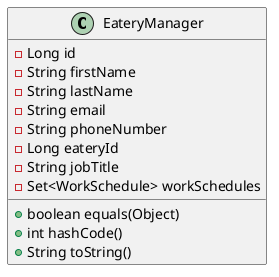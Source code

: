 @startuml
class EateryManager {
- Long id
- String firstName
- String lastName
- String email
- String phoneNumber
- Long eateryId
- String jobTitle
- Set<WorkSchedule> workSchedules
+ boolean equals(Object)
+ int hashCode()
+ String toString()
}
@enduml